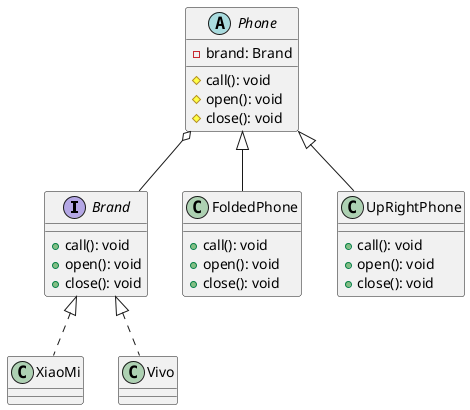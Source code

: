 @startuml
interface Brand{
    + call(): void
    + open(): void
    + close(): void
}

class XiaoMi
class Vivo


abstract class Phone{
    - brand: Brand
    # call(): void
    # open(): void
    # close(): void
}

class FoldedPhone{
    + call(): void
    + open(): void
    + close(): void
}

class UpRightPhone{
    + call(): void
    + open(): void
    + close(): void
}

Phone <|-- FoldedPhone
Phone <|-- UpRightPhone
Phone o-- Brand
Brand <|.. XiaoMi
Brand <|.. Vivo

@enduml